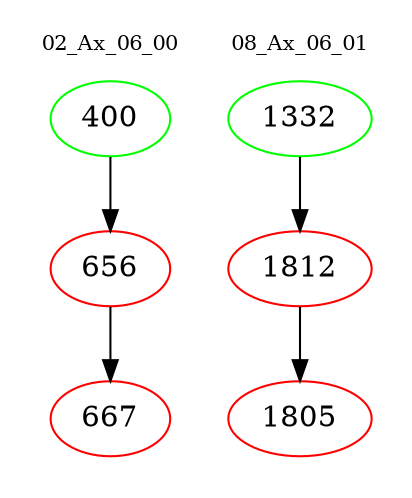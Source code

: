 digraph{
subgraph cluster_0 {
color = white
label = "02_Ax_06_00";
fontsize=10;
T0_400 [label="400", color="green"]
T0_400 -> T0_656 [color="black"]
T0_656 [label="656", color="red"]
T0_656 -> T0_667 [color="black"]
T0_667 [label="667", color="red"]
}
subgraph cluster_1 {
color = white
label = "08_Ax_06_01";
fontsize=10;
T1_1332 [label="1332", color="green"]
T1_1332 -> T1_1812 [color="black"]
T1_1812 [label="1812", color="red"]
T1_1812 -> T1_1805 [color="black"]
T1_1805 [label="1805", color="red"]
}
}
